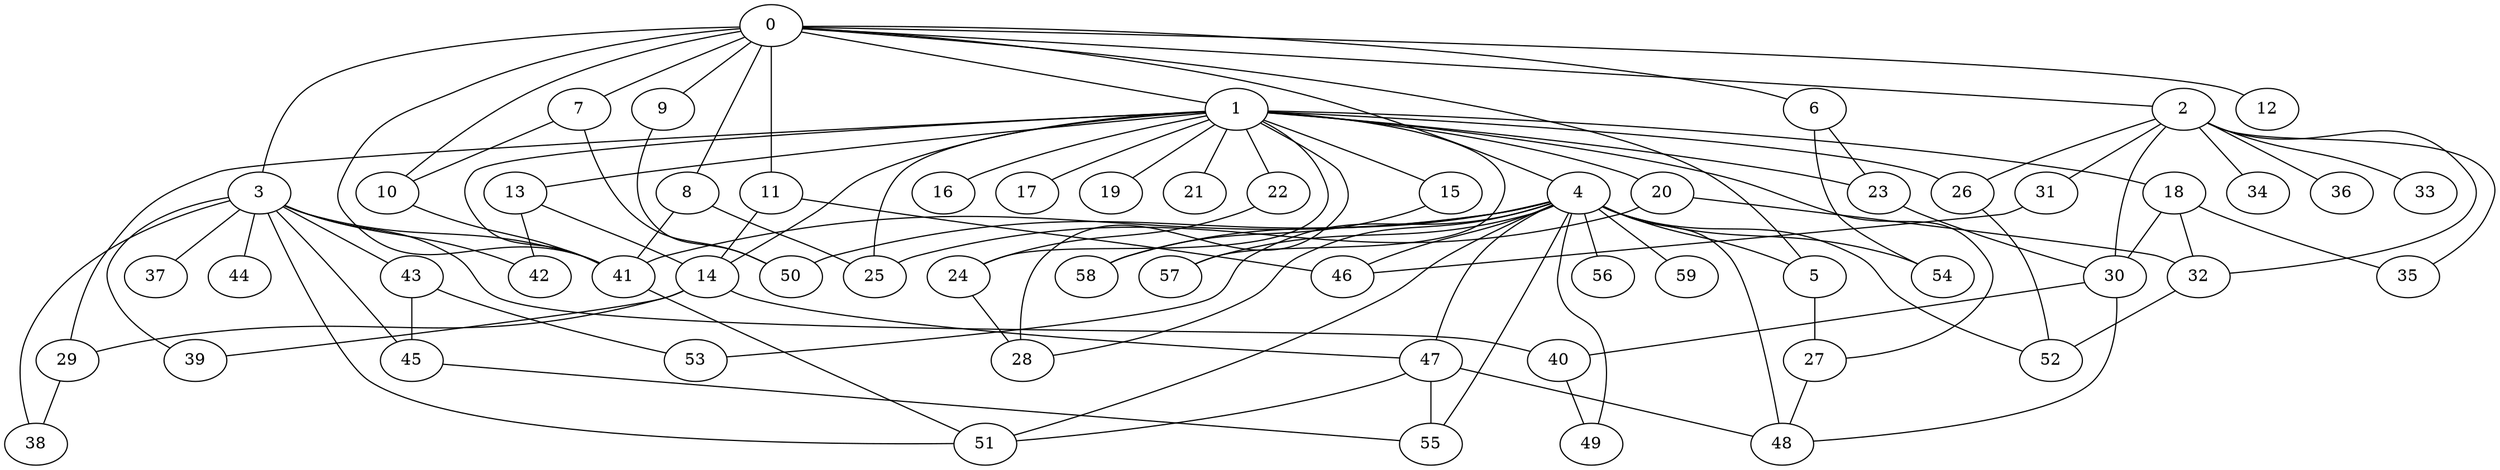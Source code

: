 
graph graphname {
    0 -- 1
0 -- 2
0 -- 3
0 -- 4
0 -- 5
0 -- 6
0 -- 7
0 -- 8
0 -- 9
0 -- 10
0 -- 11
0 -- 12
0 -- 41
1 -- 13
1 -- 14
1 -- 15
1 -- 16
1 -- 17
1 -- 18
1 -- 19
1 -- 20
1 -- 21
1 -- 22
1 -- 23
1 -- 24
1 -- 25
1 -- 26
1 -- 27
1 -- 28
1 -- 29
1 -- 41
1 -- 57
2 -- 32
2 -- 34
2 -- 35
2 -- 36
2 -- 33
2 -- 30
2 -- 31
2 -- 26
3 -- 37
3 -- 38
3 -- 39
3 -- 40
3 -- 41
3 -- 42
3 -- 43
3 -- 44
3 -- 45
3 -- 51
4 -- 46
4 -- 47
4 -- 48
4 -- 49
4 -- 50
4 -- 51
4 -- 52
4 -- 53
4 -- 54
4 -- 55
4 -- 56
4 -- 57
4 -- 58
4 -- 59
4 -- 28
4 -- 5
4 -- 41
5 -- 27
6 -- 54
6 -- 23
7 -- 50
7 -- 10
8 -- 41
8 -- 25
9 -- 50
10 -- 41
11 -- 14
11 -- 46
13 -- 14
13 -- 42
14 -- 47
14 -- 39
14 -- 29
15 -- 58
18 -- 30
18 -- 35
18 -- 32
20 -- 25
20 -- 32
22 -- 24
23 -- 30
24 -- 28
26 -- 52
27 -- 48
29 -- 38
30 -- 48
30 -- 40
31 -- 46
32 -- 52
40 -- 49
41 -- 51
43 -- 45
43 -- 53
45 -- 55
47 -- 48
47 -- 51
47 -- 55

}
